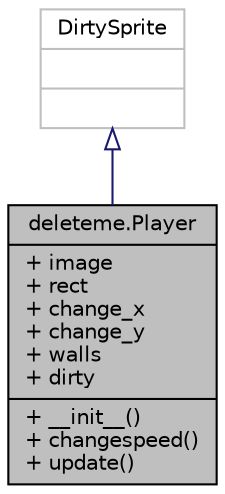 digraph "deleteme.Player"
{
 // LATEX_PDF_SIZE
  edge [fontname="Helvetica",fontsize="10",labelfontname="Helvetica",labelfontsize="10"];
  node [fontname="Helvetica",fontsize="10",shape=record];
  Node1 [label="{deleteme.Player\n|+ image\l+ rect\l+ change_x\l+ change_y\l+ walls\l+ dirty\l|+ __init__()\l+ changespeed()\l+ update()\l}",height=0.2,width=0.4,color="black", fillcolor="grey75", style="filled", fontcolor="black",tooltip=" "];
  Node2 -> Node1 [dir="back",color="midnightblue",fontsize="10",style="solid",arrowtail="onormal",fontname="Helvetica"];
  Node2 [label="{DirtySprite\n||}",height=0.2,width=0.4,color="grey75", fillcolor="white", style="filled",tooltip=" "];
}
